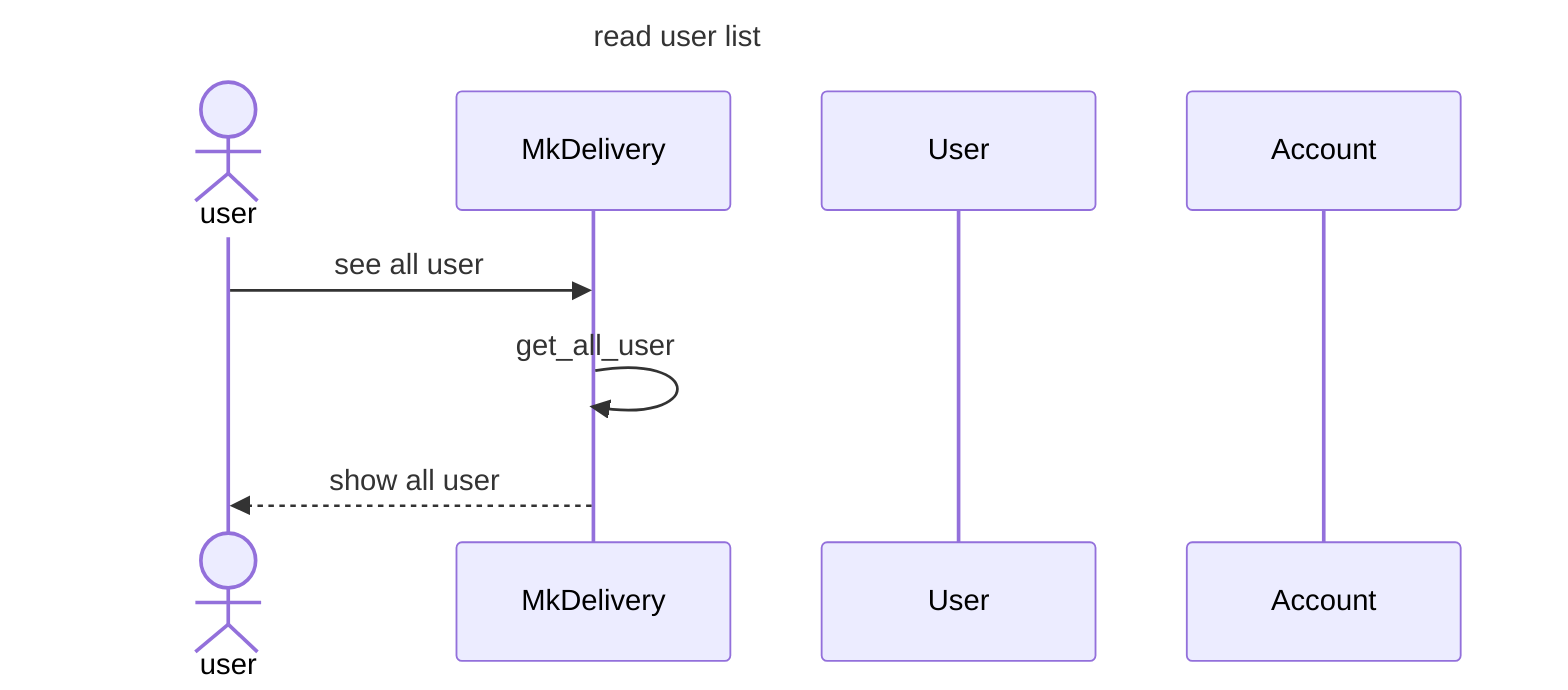 sequenceDiagram
    title read user list 
    actor user
    participant MkDelivery
    participant User
    participant Account

    user ->> MkDelivery:see all user
    MkDelivery ->> MkDelivery:get_all_user
    MkDelivery -->> user:show all user